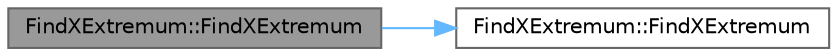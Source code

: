 digraph "FindXExtremum::FindXExtremum"
{
 // LATEX_PDF_SIZE
  bgcolor="transparent";
  edge [fontname=Helvetica,fontsize=10,labelfontname=Helvetica,labelfontsize=10];
  node [fontname=Helvetica,fontsize=10,shape=box,height=0.2,width=0.4];
  rankdir="LR";
  Node1 [id="Node000001",label="FindXExtremum::FindXExtremum",height=0.2,width=0.4,color="gray40", fillcolor="grey60", style="filled", fontcolor="black",tooltip=" "];
  Node1 -> Node2 [id="edge1_Node000001_Node000002",color="steelblue1",style="solid",tooltip=" "];
  Node2 [id="Node000002",label="FindXExtremum::FindXExtremum",height=0.2,width=0.4,color="grey40", fillcolor="white", style="filled",URL="$class_find_x_extremum.html#ac96b38ad5c7f43a420da1b6b0840d92e",tooltip=" "];
}
